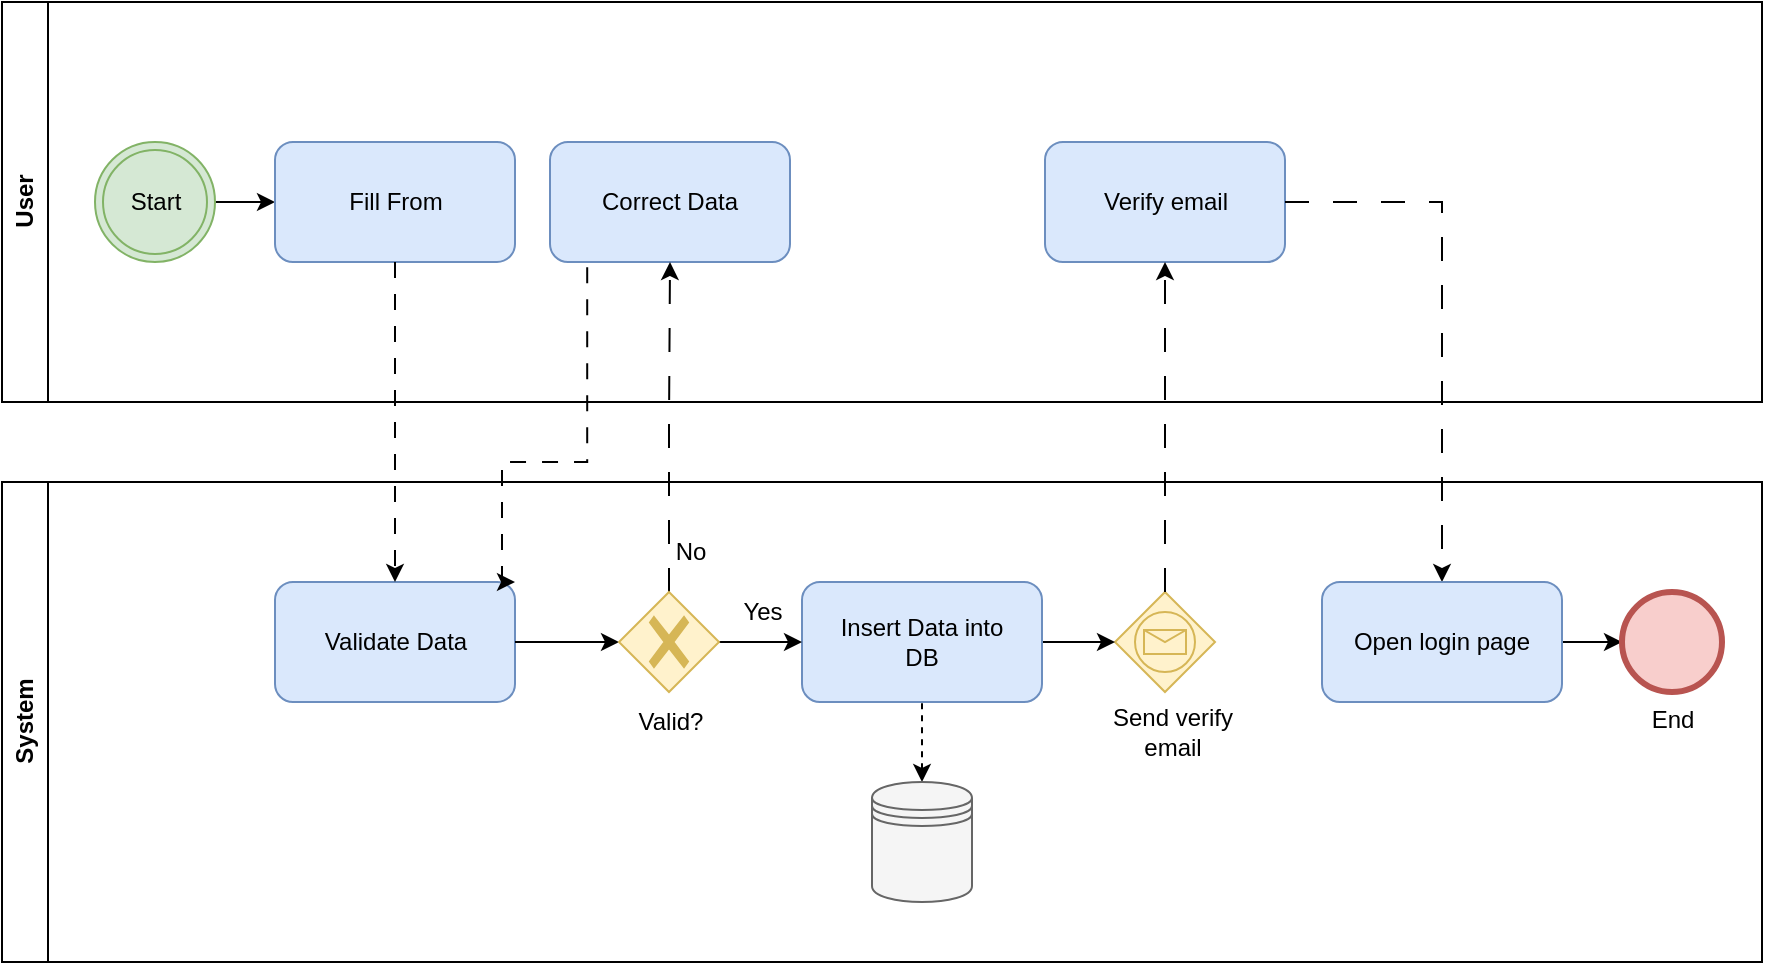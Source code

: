 <mxfile>
    <diagram name="Page-1" id="3bLled5xghl7q8-HX9hB">
        <mxGraphModel dx="746" dy="563" grid="1" gridSize="10" guides="1" tooltips="1" connect="1" arrows="1" fold="1" page="1" pageScale="1" pageWidth="827" pageHeight="1169" math="0" shadow="0">
            <root>
                <mxCell id="0"/>
                <mxCell id="1" parent="0"/>
                <mxCell id="iRTbA7d97PFisk-W469E-1" value="User" style="swimlane;horizontal=0;whiteSpace=wrap;html=1;" parent="1" vertex="1">
                    <mxGeometry x="80" y="40" width="880" height="200" as="geometry"/>
                </mxCell>
                <mxCell id="iRTbA7d97PFisk-W469E-6" value="" style="edgeStyle=orthogonalEdgeStyle;rounded=0;orthogonalLoop=1;jettySize=auto;html=1;" parent="iRTbA7d97PFisk-W469E-1" source="iRTbA7d97PFisk-W469E-4" target="iRTbA7d97PFisk-W469E-5" edge="1">
                    <mxGeometry relative="1" as="geometry"/>
                </mxCell>
                <mxCell id="iRTbA7d97PFisk-W469E-4" value="Start" style="ellipse;shape=doubleEllipse;html=1;dashed=0;whiteSpace=wrap;aspect=fixed;fillColor=#d5e8d4;strokeColor=#82b366;" parent="iRTbA7d97PFisk-W469E-1" vertex="1">
                    <mxGeometry x="46.5" y="70" width="60" height="60" as="geometry"/>
                </mxCell>
                <mxCell id="iRTbA7d97PFisk-W469E-5" value="Fill From" style="rounded=1;whiteSpace=wrap;html=1;fillColor=#dae8fc;strokeColor=#6c8ebf;" parent="iRTbA7d97PFisk-W469E-1" vertex="1">
                    <mxGeometry x="136.5" y="70" width="120" height="60" as="geometry"/>
                </mxCell>
                <mxCell id="iRTbA7d97PFisk-W469E-13" value="Correct Data" style="rounded=1;whiteSpace=wrap;html=1;fillColor=#dae8fc;strokeColor=#6c8ebf;" parent="iRTbA7d97PFisk-W469E-1" vertex="1">
                    <mxGeometry x="274" y="70" width="120" height="60" as="geometry"/>
                </mxCell>
                <mxCell id="iRTbA7d97PFisk-W469E-35" value="Verify email" style="rounded=1;whiteSpace=wrap;html=1;fillColor=#dae8fc;strokeColor=#6c8ebf;" parent="iRTbA7d97PFisk-W469E-1" vertex="1">
                    <mxGeometry x="521.5" y="70" width="120" height="60" as="geometry"/>
                </mxCell>
                <mxCell id="iRTbA7d97PFisk-W469E-2" value="System" style="swimlane;horizontal=0;whiteSpace=wrap;html=1;startSize=23;" parent="1" vertex="1">
                    <mxGeometry x="80" y="280" width="880" height="240" as="geometry">
                        <mxRectangle x="80" y="240" width="40" height="50" as="alternateBounds"/>
                    </mxGeometry>
                </mxCell>
                <mxCell id="iRTbA7d97PFisk-W469E-10" value="Validate Data" style="rounded=1;whiteSpace=wrap;html=1;fillColor=#dae8fc;strokeColor=#6c8ebf;" parent="iRTbA7d97PFisk-W469E-2" vertex="1">
                    <mxGeometry x="136.5" y="50" width="120" height="60" as="geometry"/>
                </mxCell>
                <mxCell id="iRTbA7d97PFisk-W469E-31" value="" style="points=[[0.25,0.25,0],[0.5,0,0],[0.75,0.25,0],[1,0.5,0],[0.75,0.75,0],[0.5,1,0],[0.25,0.75,0],[0,0.5,0]];shape=mxgraph.bpmn.gateway2;html=1;verticalLabelPosition=bottom;labelBackgroundColor=#ffffff;verticalAlign=top;align=center;perimeter=rhombusPerimeter;outlineConnect=0;outline=standard;symbol=message;fillColor=#fff2cc;strokeColor=#d6b656;" parent="iRTbA7d97PFisk-W469E-2" vertex="1">
                    <mxGeometry x="556.5" y="55" width="50" height="50" as="geometry"/>
                </mxCell>
                <mxCell id="iRTbA7d97PFisk-W469E-11" style="edgeStyle=orthogonalEdgeStyle;rounded=0;orthogonalLoop=1;jettySize=auto;html=1;entryX=0.5;entryY=0;entryDx=0;entryDy=0;dashed=1;dashPattern=8 8;" parent="1" source="iRTbA7d97PFisk-W469E-5" target="iRTbA7d97PFisk-W469E-10" edge="1">
                    <mxGeometry relative="1" as="geometry"/>
                </mxCell>
                <mxCell id="iRTbA7d97PFisk-W469E-15" style="edgeStyle=orthogonalEdgeStyle;rounded=0;orthogonalLoop=1;jettySize=auto;html=1;entryX=0.5;entryY=1;entryDx=0;entryDy=0;dashed=1;dashPattern=12 12;" parent="1" source="iRTbA7d97PFisk-W469E-27" target="iRTbA7d97PFisk-W469E-13" edge="1">
                    <mxGeometry relative="1" as="geometry">
                        <mxPoint x="414" y="330" as="sourcePoint"/>
                    </mxGeometry>
                </mxCell>
                <mxCell id="iRTbA7d97PFisk-W469E-29" value="" style="edgeStyle=orthogonalEdgeStyle;rounded=0;orthogonalLoop=1;jettySize=auto;html=1;" parent="1" source="iRTbA7d97PFisk-W469E-10" target="iRTbA7d97PFisk-W469E-27" edge="1">
                    <mxGeometry relative="1" as="geometry"/>
                </mxCell>
                <mxCell id="iRTbA7d97PFisk-W469E-16" style="edgeStyle=orthogonalEdgeStyle;rounded=0;orthogonalLoop=1;jettySize=auto;html=1;exitX=0.155;exitY=1.043;exitDx=0;exitDy=0;exitPerimeter=0;dashed=1;dashPattern=8 8;entryX=1;entryY=0;entryDx=0;entryDy=0;" parent="1" source="iRTbA7d97PFisk-W469E-13" target="iRTbA7d97PFisk-W469E-10" edge="1">
                    <mxGeometry relative="1" as="geometry">
                        <mxPoint x="330" y="310" as="targetPoint"/>
                        <Array as="points">
                            <mxPoint x="373" y="270"/>
                            <mxPoint x="330" y="270"/>
                            <mxPoint x="330" y="330"/>
                        </Array>
                    </mxGeometry>
                </mxCell>
                <mxCell id="iRTbA7d97PFisk-W469E-20" value="Yes" style="text;html=1;align=center;verticalAlign=middle;resizable=0;points=[];autosize=1;strokeColor=none;fillColor=none;" parent="1" vertex="1">
                    <mxGeometry x="440" y="330" width="40" height="30" as="geometry"/>
                </mxCell>
                <mxCell id="iRTbA7d97PFisk-W469E-17" value="No" style="text;html=1;align=center;verticalAlign=middle;resizable=0;points=[];autosize=1;strokeColor=none;fillColor=none;" parent="1" vertex="1">
                    <mxGeometry x="404" y="300" width="40" height="30" as="geometry"/>
                </mxCell>
                <mxCell id="iRTbA7d97PFisk-W469E-33" value="" style="edgeStyle=orthogonalEdgeStyle;rounded=0;orthogonalLoop=1;jettySize=auto;html=1;" parent="1" source="iRTbA7d97PFisk-W469E-23" target="iRTbA7d97PFisk-W469E-31" edge="1">
                    <mxGeometry relative="1" as="geometry"/>
                </mxCell>
                <mxCell id="iRTbA7d97PFisk-W469E-23" value="Insert Data into&lt;div&gt;DB&lt;/div&gt;" style="rounded=1;whiteSpace=wrap;html=1;fillColor=#dae8fc;strokeColor=#6c8ebf;" parent="1" vertex="1">
                    <mxGeometry x="480" y="330" width="120" height="60" as="geometry"/>
                </mxCell>
                <mxCell id="iRTbA7d97PFisk-W469E-25" value="" style="edgeStyle=orthogonalEdgeStyle;rounded=0;orthogonalLoop=1;jettySize=auto;html=1;entryX=0.5;entryY=1;entryDx=0;entryDy=0;exitX=0.5;exitY=0;exitDx=0;exitDy=0;dashed=1;endArrow=none;startFill=1;startArrow=classic;" parent="1" source="iRTbA7d97PFisk-W469E-24" target="iRTbA7d97PFisk-W469E-23" edge="1">
                    <mxGeometry relative="1" as="geometry">
                        <mxPoint x="490" y="440" as="sourcePoint"/>
                    </mxGeometry>
                </mxCell>
                <mxCell id="iRTbA7d97PFisk-W469E-24" value="" style="shape=datastore;whiteSpace=wrap;html=1;fillColor=#f5f5f5;fontColor=#333333;strokeColor=#666666;" parent="1" vertex="1">
                    <mxGeometry x="515" y="430" width="50" height="60" as="geometry"/>
                </mxCell>
                <mxCell id="iRTbA7d97PFisk-W469E-30" value="" style="edgeStyle=orthogonalEdgeStyle;rounded=0;orthogonalLoop=1;jettySize=auto;html=1;" parent="1" source="iRTbA7d97PFisk-W469E-27" target="iRTbA7d97PFisk-W469E-23" edge="1">
                    <mxGeometry relative="1" as="geometry"/>
                </mxCell>
                <mxCell id="iRTbA7d97PFisk-W469E-27" value="" style="points=[[0.25,0.25,0],[0.5,0,0],[0.75,0.25,0],[1,0.5,0],[0.75,0.75,0],[0.5,1,0],[0.25,0.75,0],[0,0.5,0]];shape=mxgraph.bpmn.gateway2;html=1;verticalLabelPosition=bottom;labelBackgroundColor=#ffffff;verticalAlign=top;align=center;perimeter=rhombusPerimeter;outlineConnect=0;outline=none;symbol=none;gwType=exclusive;fillColor=#fff2cc;strokeColor=#d6b656;" parent="1" vertex="1">
                    <mxGeometry x="388.5" y="335" width="50" height="50" as="geometry"/>
                </mxCell>
                <mxCell id="iRTbA7d97PFisk-W469E-36" style="edgeStyle=orthogonalEdgeStyle;rounded=0;orthogonalLoop=1;jettySize=auto;html=1;dashed=1;dashPattern=12 12;" parent="1" source="iRTbA7d97PFisk-W469E-31" target="iRTbA7d97PFisk-W469E-35" edge="1">
                    <mxGeometry relative="1" as="geometry"/>
                </mxCell>
                <mxCell id="iRTbA7d97PFisk-W469E-34" value="Send verify&lt;div&gt;email&lt;/div&gt;" style="text;html=1;align=center;verticalAlign=middle;resizable=0;points=[];autosize=1;strokeColor=none;fillColor=none;" parent="1" vertex="1">
                    <mxGeometry x="625" y="385" width="80" height="40" as="geometry"/>
                </mxCell>
                <mxCell id="iRTbA7d97PFisk-W469E-38" value="" style="edgeStyle=orthogonalEdgeStyle;rounded=0;orthogonalLoop=1;jettySize=auto;html=1;dashed=1;dashPattern=12 12;" parent="1" source="iRTbA7d97PFisk-W469E-35" target="iRTbA7d97PFisk-W469E-37" edge="1">
                    <mxGeometry relative="1" as="geometry"/>
                </mxCell>
                <mxCell id="iRTbA7d97PFisk-W469E-40" value="" style="edgeStyle=orthogonalEdgeStyle;rounded=0;orthogonalLoop=1;jettySize=auto;html=1;" parent="1" source="iRTbA7d97PFisk-W469E-37" target="iRTbA7d97PFisk-W469E-39" edge="1">
                    <mxGeometry relative="1" as="geometry"/>
                </mxCell>
                <mxCell id="iRTbA7d97PFisk-W469E-37" value="Open login page" style="rounded=1;whiteSpace=wrap;html=1;fillColor=#dae8fc;strokeColor=#6c8ebf;" parent="1" vertex="1">
                    <mxGeometry x="740" y="330" width="120" height="60" as="geometry"/>
                </mxCell>
                <mxCell id="iRTbA7d97PFisk-W469E-39" value="End" style="points=[[0.145,0.145,0],[0.5,0,0],[0.855,0.145,0],[1,0.5,0],[0.855,0.855,0],[0.5,1,0],[0.145,0.855,0],[0,0.5,0]];shape=mxgraph.bpmn.event;html=1;verticalLabelPosition=bottom;labelBackgroundColor=#ffffff;verticalAlign=top;align=center;perimeter=ellipsePerimeter;outlineConnect=0;aspect=fixed;outline=end;symbol=terminate2;fillColor=#f8cecc;strokeColor=#b85450;" parent="1" vertex="1">
                    <mxGeometry x="890" y="335" width="50" height="50" as="geometry"/>
                </mxCell>
                <mxCell id="iRTbA7d97PFisk-W469E-41" value="Valid?" style="text;html=1;align=center;verticalAlign=middle;resizable=0;points=[];autosize=1;strokeColor=none;fillColor=none;" parent="1" vertex="1">
                    <mxGeometry x="384" y="385" width="60" height="30" as="geometry"/>
                </mxCell>
            </root>
        </mxGraphModel>
    </diagram>
</mxfile>